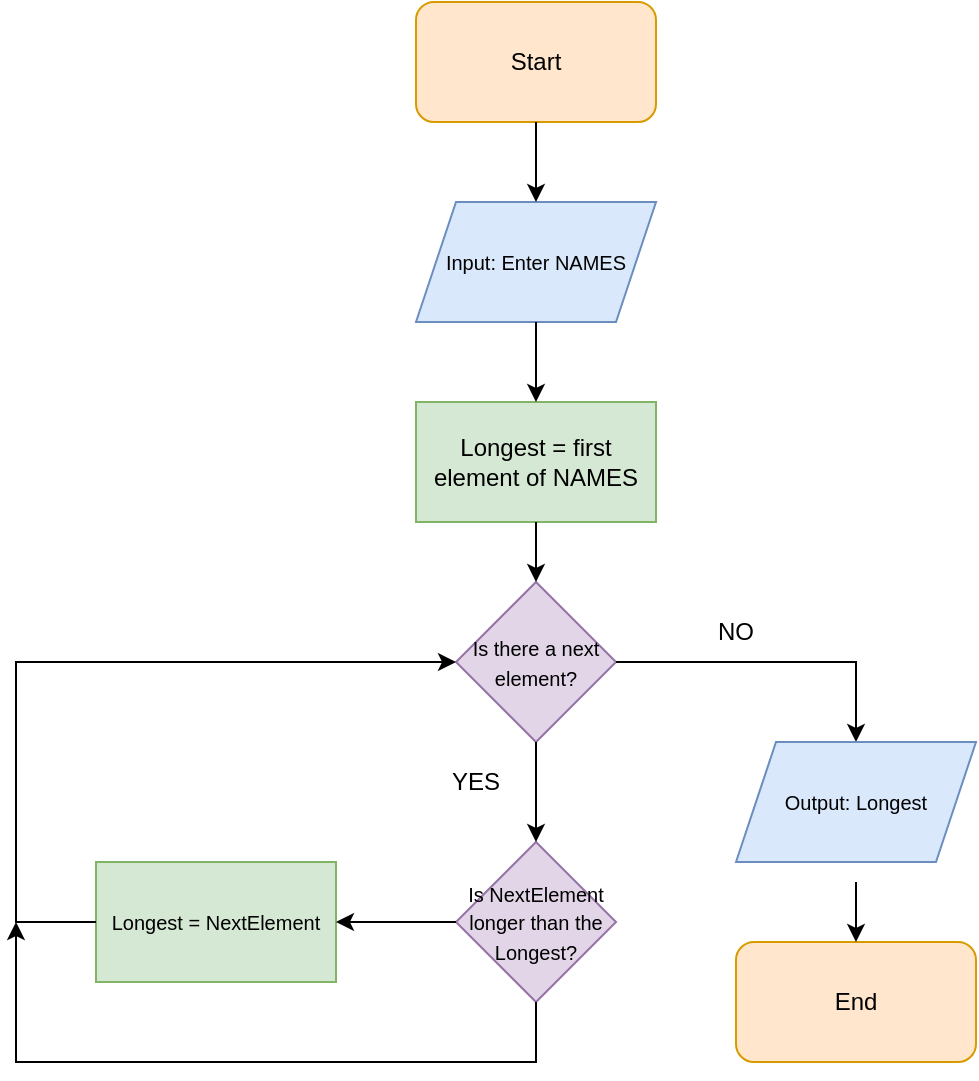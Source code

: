 <mxfile version="16.5.2" type="device"><diagram id="qq0NHgDXh-CnktPt30Z0" name="Page-1"><mxGraphModel dx="1175" dy="665" grid="1" gridSize="10" guides="1" tooltips="1" connect="1" arrows="1" fold="1" page="1" pageScale="1" pageWidth="827" pageHeight="1169" math="0" shadow="0"><root><mxCell id="0"/><mxCell id="1" parent="0"/><mxCell id="g3SzDoxyglNydBDI8SB2-2" value="Start" style="rounded=1;whiteSpace=wrap;html=1;fillColor=#ffe6cc;strokeColor=#d79b00;" vertex="1" parent="1"><mxGeometry x="360" y="40" width="120" height="60" as="geometry"/></mxCell><mxCell id="g3SzDoxyglNydBDI8SB2-3" value="&lt;font style=&quot;font-size: 10px&quot;&gt;Input: Enter NAMES&lt;/font&gt;" style="shape=parallelogram;perimeter=parallelogramPerimeter;whiteSpace=wrap;html=1;fixedSize=1;fillColor=#dae8fc;strokeColor=#6c8ebf;" vertex="1" parent="1"><mxGeometry x="360" y="140" width="120" height="60" as="geometry"/></mxCell><mxCell id="g3SzDoxyglNydBDI8SB2-4" value="&lt;font style=&quot;font-size: 10px&quot;&gt;Is there a next element?&lt;/font&gt;" style="rhombus;whiteSpace=wrap;html=1;fillColor=#e1d5e7;strokeColor=#9673a6;" vertex="1" parent="1"><mxGeometry x="380" y="330" width="80" height="80" as="geometry"/></mxCell><mxCell id="g3SzDoxyglNydBDI8SB2-5" value="&lt;font style=&quot;font-size: 12px&quot;&gt;Longest = first element of NAMES&lt;/font&gt;" style="rounded=0;whiteSpace=wrap;html=1;fillColor=#d5e8d4;strokeColor=#82b366;" vertex="1" parent="1"><mxGeometry x="360" y="240" width="120" height="60" as="geometry"/></mxCell><mxCell id="g3SzDoxyglNydBDI8SB2-6" value="End" style="rounded=1;whiteSpace=wrap;html=1;fillColor=#ffe6cc;strokeColor=#d79b00;" vertex="1" parent="1"><mxGeometry x="520" y="510" width="120" height="60" as="geometry"/></mxCell><mxCell id="g3SzDoxyglNydBDI8SB2-7" value="&lt;font style=&quot;font-size: 10px&quot;&gt;Longest = NextElement&lt;/font&gt;" style="rounded=0;whiteSpace=wrap;html=1;fillColor=#d5e8d4;strokeColor=#82b366;" vertex="1" parent="1"><mxGeometry x="200" y="470" width="120" height="60" as="geometry"/></mxCell><mxCell id="g3SzDoxyglNydBDI8SB2-9" value="" style="endArrow=classic;html=1;rounded=0;exitX=1;exitY=0.5;exitDx=0;exitDy=0;" edge="1" parent="1" source="g3SzDoxyglNydBDI8SB2-4" target="g3SzDoxyglNydBDI8SB2-22"><mxGeometry width="50" height="50" relative="1" as="geometry"><mxPoint x="390" y="370" as="sourcePoint"/><mxPoint x="440" y="320" as="targetPoint"/><Array as="points"><mxPoint x="580" y="370"/></Array></mxGeometry></mxCell><mxCell id="g3SzDoxyglNydBDI8SB2-13" value="&lt;font style=&quot;font-size: 10px&quot;&gt;Is NextElement longer than the Longest?&lt;/font&gt;" style="rhombus;whiteSpace=wrap;html=1;fillColor=#e1d5e7;strokeColor=#9673a6;" vertex="1" parent="1"><mxGeometry x="380" y="460" width="80" height="80" as="geometry"/></mxCell><mxCell id="g3SzDoxyglNydBDI8SB2-14" value="" style="endArrow=classic;html=1;rounded=0;entryX=1;entryY=0.5;entryDx=0;entryDy=0;exitX=0;exitY=0.5;exitDx=0;exitDy=0;" edge="1" parent="1" source="g3SzDoxyglNydBDI8SB2-13" target="g3SzDoxyglNydBDI8SB2-7"><mxGeometry width="50" height="50" relative="1" as="geometry"><mxPoint x="390" y="580" as="sourcePoint"/><mxPoint x="440" y="530" as="targetPoint"/></mxGeometry></mxCell><mxCell id="g3SzDoxyglNydBDI8SB2-15" value="" style="endArrow=classic;html=1;rounded=0;entryX=0;entryY=0.5;entryDx=0;entryDy=0;exitX=0;exitY=0.5;exitDx=0;exitDy=0;" edge="1" parent="1" source="g3SzDoxyglNydBDI8SB2-7" target="g3SzDoxyglNydBDI8SB2-4"><mxGeometry width="50" height="50" relative="1" as="geometry"><mxPoint x="390" y="570" as="sourcePoint"/><mxPoint x="440" y="520" as="targetPoint"/><Array as="points"><mxPoint x="160" y="500"/><mxPoint x="160" y="370"/></Array></mxGeometry></mxCell><mxCell id="g3SzDoxyglNydBDI8SB2-16" value="" style="endArrow=classic;html=1;rounded=0;exitX=0.5;exitY=1;exitDx=0;exitDy=0;" edge="1" parent="1" source="g3SzDoxyglNydBDI8SB2-13"><mxGeometry width="50" height="50" relative="1" as="geometry"><mxPoint x="390" y="580" as="sourcePoint"/><mxPoint x="160" y="500" as="targetPoint"/><Array as="points"><mxPoint x="420" y="570"/><mxPoint x="160" y="570"/></Array></mxGeometry></mxCell><mxCell id="g3SzDoxyglNydBDI8SB2-17" value="" style="endArrow=classic;html=1;rounded=0;entryX=0.5;entryY=0;entryDx=0;entryDy=0;exitX=0.5;exitY=1;exitDx=0;exitDy=0;" edge="1" parent="1" source="g3SzDoxyglNydBDI8SB2-4" target="g3SzDoxyglNydBDI8SB2-13"><mxGeometry width="50" height="50" relative="1" as="geometry"><mxPoint x="390" y="370" as="sourcePoint"/><mxPoint x="440" y="320" as="targetPoint"/></mxGeometry></mxCell><mxCell id="g3SzDoxyglNydBDI8SB2-18" value="" style="endArrow=classic;html=1;rounded=0;entryX=0.5;entryY=0;entryDx=0;entryDy=0;exitX=0.5;exitY=1;exitDx=0;exitDy=0;" edge="1" parent="1" source="g3SzDoxyglNydBDI8SB2-2" target="g3SzDoxyglNydBDI8SB2-3"><mxGeometry width="50" height="50" relative="1" as="geometry"><mxPoint x="390" y="370" as="sourcePoint"/><mxPoint x="440" y="320" as="targetPoint"/></mxGeometry></mxCell><mxCell id="g3SzDoxyglNydBDI8SB2-19" value="" style="endArrow=classic;html=1;rounded=0;entryX=0.5;entryY=0;entryDx=0;entryDy=0;exitX=0.5;exitY=1;exitDx=0;exitDy=0;" edge="1" parent="1" source="g3SzDoxyglNydBDI8SB2-3" target="g3SzDoxyglNydBDI8SB2-5"><mxGeometry width="50" height="50" relative="1" as="geometry"><mxPoint x="390" y="370" as="sourcePoint"/><mxPoint x="440" y="320" as="targetPoint"/></mxGeometry></mxCell><mxCell id="g3SzDoxyglNydBDI8SB2-20" value="" style="endArrow=classic;html=1;rounded=0;entryX=0.5;entryY=0;entryDx=0;entryDy=0;exitX=0.5;exitY=1;exitDx=0;exitDy=0;" edge="1" parent="1" source="g3SzDoxyglNydBDI8SB2-5" target="g3SzDoxyglNydBDI8SB2-4"><mxGeometry width="50" height="50" relative="1" as="geometry"><mxPoint x="390" y="370" as="sourcePoint"/><mxPoint x="440" y="320" as="targetPoint"/></mxGeometry></mxCell><mxCell id="g3SzDoxyglNydBDI8SB2-22" value="Output: Longest" style="shape=parallelogram;perimeter=parallelogramPerimeter;whiteSpace=wrap;html=1;fixedSize=1;fontSize=10;fillColor=#dae8fc;strokeColor=#6c8ebf;" vertex="1" parent="1"><mxGeometry x="520" y="410" width="120" height="60" as="geometry"/></mxCell><mxCell id="g3SzDoxyglNydBDI8SB2-23" value="" style="endArrow=classic;html=1;rounded=0;fontSize=10;entryX=0.5;entryY=0;entryDx=0;entryDy=0;exitX=0.5;exitY=1;exitDx=0;exitDy=0;" edge="1" parent="1" target="g3SzDoxyglNydBDI8SB2-6"><mxGeometry width="50" height="50" relative="1" as="geometry"><mxPoint x="580" y="480" as="sourcePoint"/><mxPoint x="440" y="320" as="targetPoint"/></mxGeometry></mxCell><mxCell id="g3SzDoxyglNydBDI8SB2-24" value="YES" style="text;html=1;strokeColor=none;fillColor=none;align=center;verticalAlign=middle;whiteSpace=wrap;rounded=0;fontSize=12;" vertex="1" parent="1"><mxGeometry x="360" y="415" width="60" height="30" as="geometry"/></mxCell><mxCell id="g3SzDoxyglNydBDI8SB2-25" value="NO" style="text;html=1;strokeColor=none;fillColor=none;align=center;verticalAlign=middle;whiteSpace=wrap;rounded=0;fontSize=12;" vertex="1" parent="1"><mxGeometry x="490" y="340" width="60" height="30" as="geometry"/></mxCell></root></mxGraphModel></diagram></mxfile>